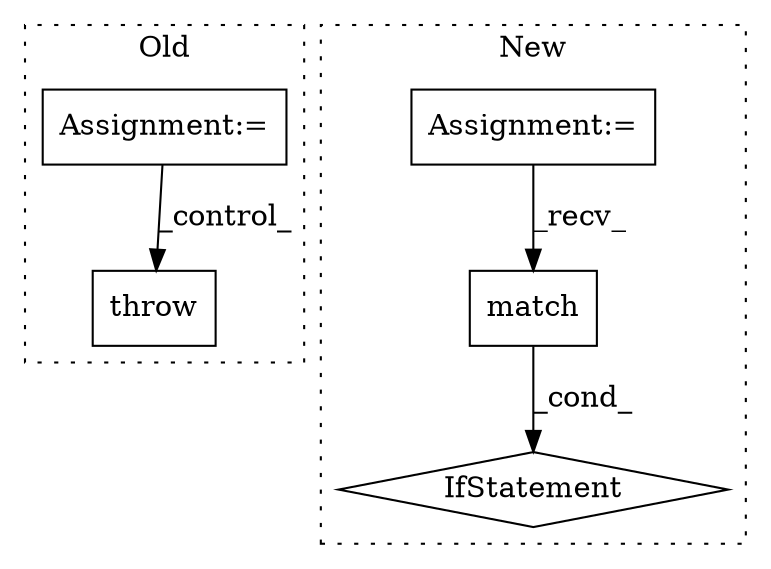 digraph G {
subgraph cluster0 {
1 [label="throw" a="53" s="6744" l="6" shape="box"];
5 [label="Assignment:=" a="7" s="6243,6343" l="53,2" shape="box"];
label = "Old";
style="dotted";
}
subgraph cluster1 {
2 [label="match" a="32" s="6626,6643" l="6,1" shape="box"];
3 [label="IfStatement" a="25" s="6613,6644" l="4,2" shape="diamond"];
4 [label="Assignment:=" a="7" s="6267" l="1" shape="box"];
label = "New";
style="dotted";
}
2 -> 3 [label="_cond_"];
4 -> 2 [label="_recv_"];
5 -> 1 [label="_control_"];
}
